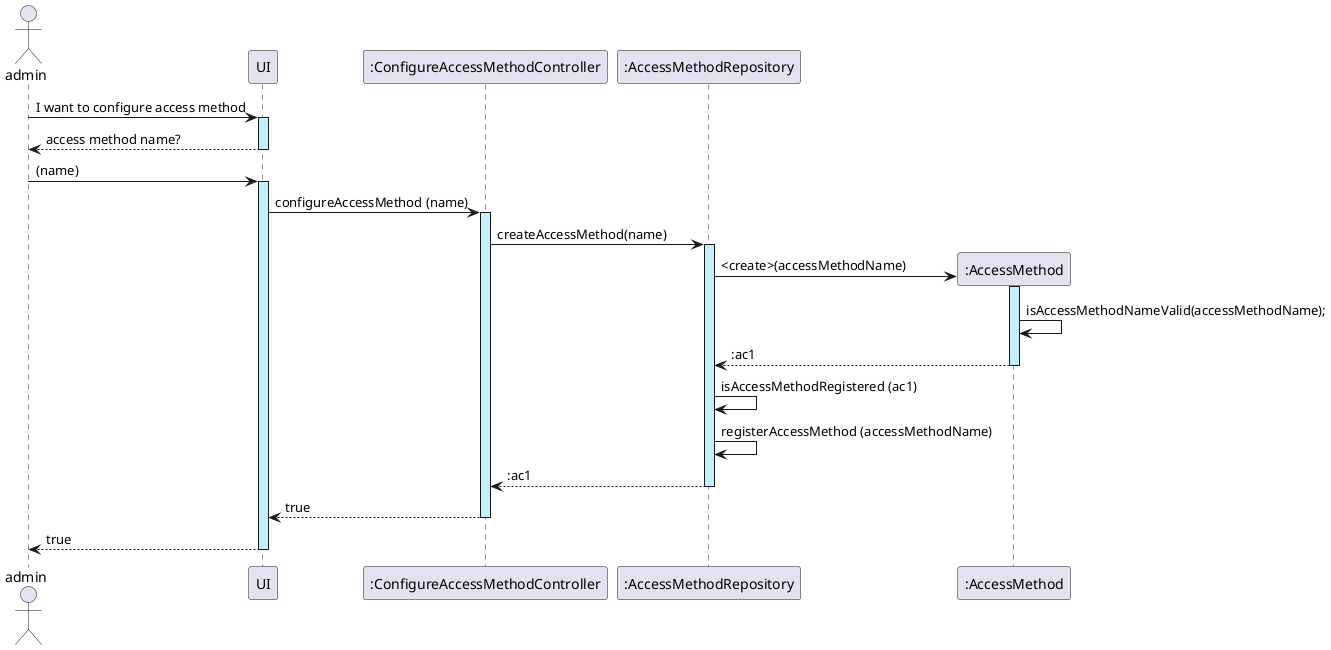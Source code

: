 @startuml
actor admin

admin -> UI ++ #application : I want to configure access method
UI --> admin -- : access method name?
admin -> UI ++ #application :(name)
UI -> ":ConfigureAccessMethodController" as ConfigureAccessMethodController ++ #application : configureAccessMethod (name)

ConfigureAccessMethodController -> ":AccessMethodRepository" as AccessMethodRepository ++ #application : createAccessMethod(name)

create ":AccessMethod" as AccessMethod
AccessMethodRepository -> AccessMethod ++ #application  : <create>(accessMethodName)
AccessMethod -> AccessMethod : isAccessMethodNameValid(accessMethodName);

AccessMethod --> AccessMethodRepository -- : :ac1
AccessMethodRepository -> AccessMethodRepository : isAccessMethodRegistered (ac1)
AccessMethodRepository -> AccessMethodRepository : registerAccessMethod (accessMethodName)

AccessMethodRepository --> ConfigureAccessMethodController --: :ac1

ConfigureAccessMethodController --> UI --: true
UI --> admin --: true
@enduml